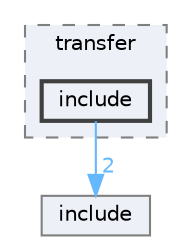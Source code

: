 digraph "include"
{
 // INTERACTIVE_SVG=YES
 // LATEX_PDF_SIZE
  bgcolor="transparent";
  edge [fontname=Helvetica,fontsize=10,labelfontname=Helvetica,labelfontsize=10];
  node [fontname=Helvetica,fontsize=10,shape=box,height=0.2,width=0.4];
  compound=true
  subgraph clusterdir_663e9f7f0e05302df3aefa09fa938471 {
    graph [ bgcolor="#edf0f7", pencolor="grey50", label="transfer", fontname=Helvetica,fontsize=10 style="filled,dashed", URL="dir_663e9f7f0e05302df3aefa09fa938471.html",tooltip=""]
  dir_631b5a5f4893555703f12d5024b01806 [label="include", fillcolor="#edf0f7", color="grey25", style="filled,bold", URL="dir_631b5a5f4893555703f12d5024b01806.html",tooltip=""];
  }
  dir_d6529833b28cf7034848d180a0eb120f [label="include", fillcolor="#edf0f7", color="grey50", style="filled", URL="dir_d6529833b28cf7034848d180a0eb120f.html",tooltip=""];
  dir_631b5a5f4893555703f12d5024b01806->dir_d6529833b28cf7034848d180a0eb120f [headlabel="2", labeldistance=1.5 headhref="dir_000015_000013.html" href="dir_000015_000013.html" color="steelblue1" fontcolor="steelblue1"];
}
